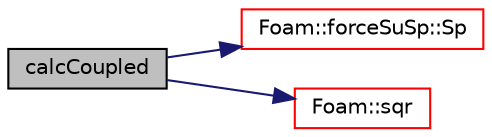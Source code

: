 digraph "calcCoupled"
{
  bgcolor="transparent";
  edge [fontname="Helvetica",fontsize="10",labelfontname="Helvetica",labelfontsize="10"];
  node [fontname="Helvetica",fontsize="10",shape=record];
  rankdir="LR";
  Node1 [label="calcCoupled",height=0.2,width=0.4,color="black", fillcolor="grey75", style="filled", fontcolor="black"];
  Node1 -> Node2 [color="midnightblue",fontsize="10",style="solid",fontname="Helvetica"];
  Node2 [label="Foam::forceSuSp::Sp",height=0.2,width=0.4,color="red",URL="$a00855.html#acfcc3fd27c35d541f661e17aec7592a1",tooltip="Return const access to the implicit coefficient [kg/s]. "];
  Node1 -> Node3 [color="midnightblue",fontsize="10",style="solid",fontname="Helvetica"];
  Node3 [label="Foam::sqr",height=0.2,width=0.4,color="red",URL="$a10733.html#a277dc11c581d53826ab5090b08f3b17b"];
}
